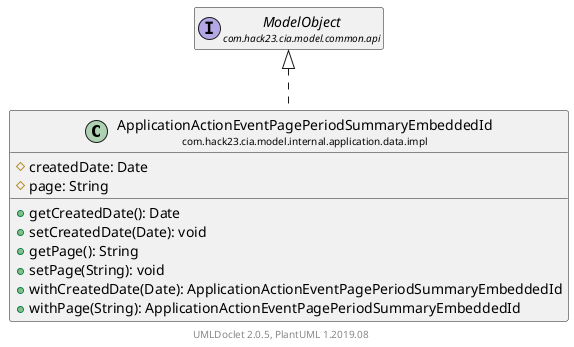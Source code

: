 @startuml
    set namespaceSeparator none
    hide empty fields
    hide empty methods

    class "<size:14>ApplicationActionEventPagePeriodSummaryEmbeddedId\n<size:10>com.hack23.cia.model.internal.application.data.impl" as com.hack23.cia.model.internal.application.data.impl.ApplicationActionEventPagePeriodSummaryEmbeddedId [[ApplicationActionEventPagePeriodSummaryEmbeddedId.html]] {
        #createdDate: Date
        #page: String
        +getCreatedDate(): Date
        +setCreatedDate(Date): void
        +getPage(): String
        +setPage(String): void
        +withCreatedDate(Date): ApplicationActionEventPagePeriodSummaryEmbeddedId
        +withPage(String): ApplicationActionEventPagePeriodSummaryEmbeddedId
    }

    interface "<size:14>ModelObject\n<size:10>com.hack23.cia.model.common.api" as com.hack23.cia.model.common.api.ModelObject

    com.hack23.cia.model.common.api.ModelObject <|.. com.hack23.cia.model.internal.application.data.impl.ApplicationActionEventPagePeriodSummaryEmbeddedId

    center footer UMLDoclet 2.0.5, PlantUML 1.2019.08
@enduml
